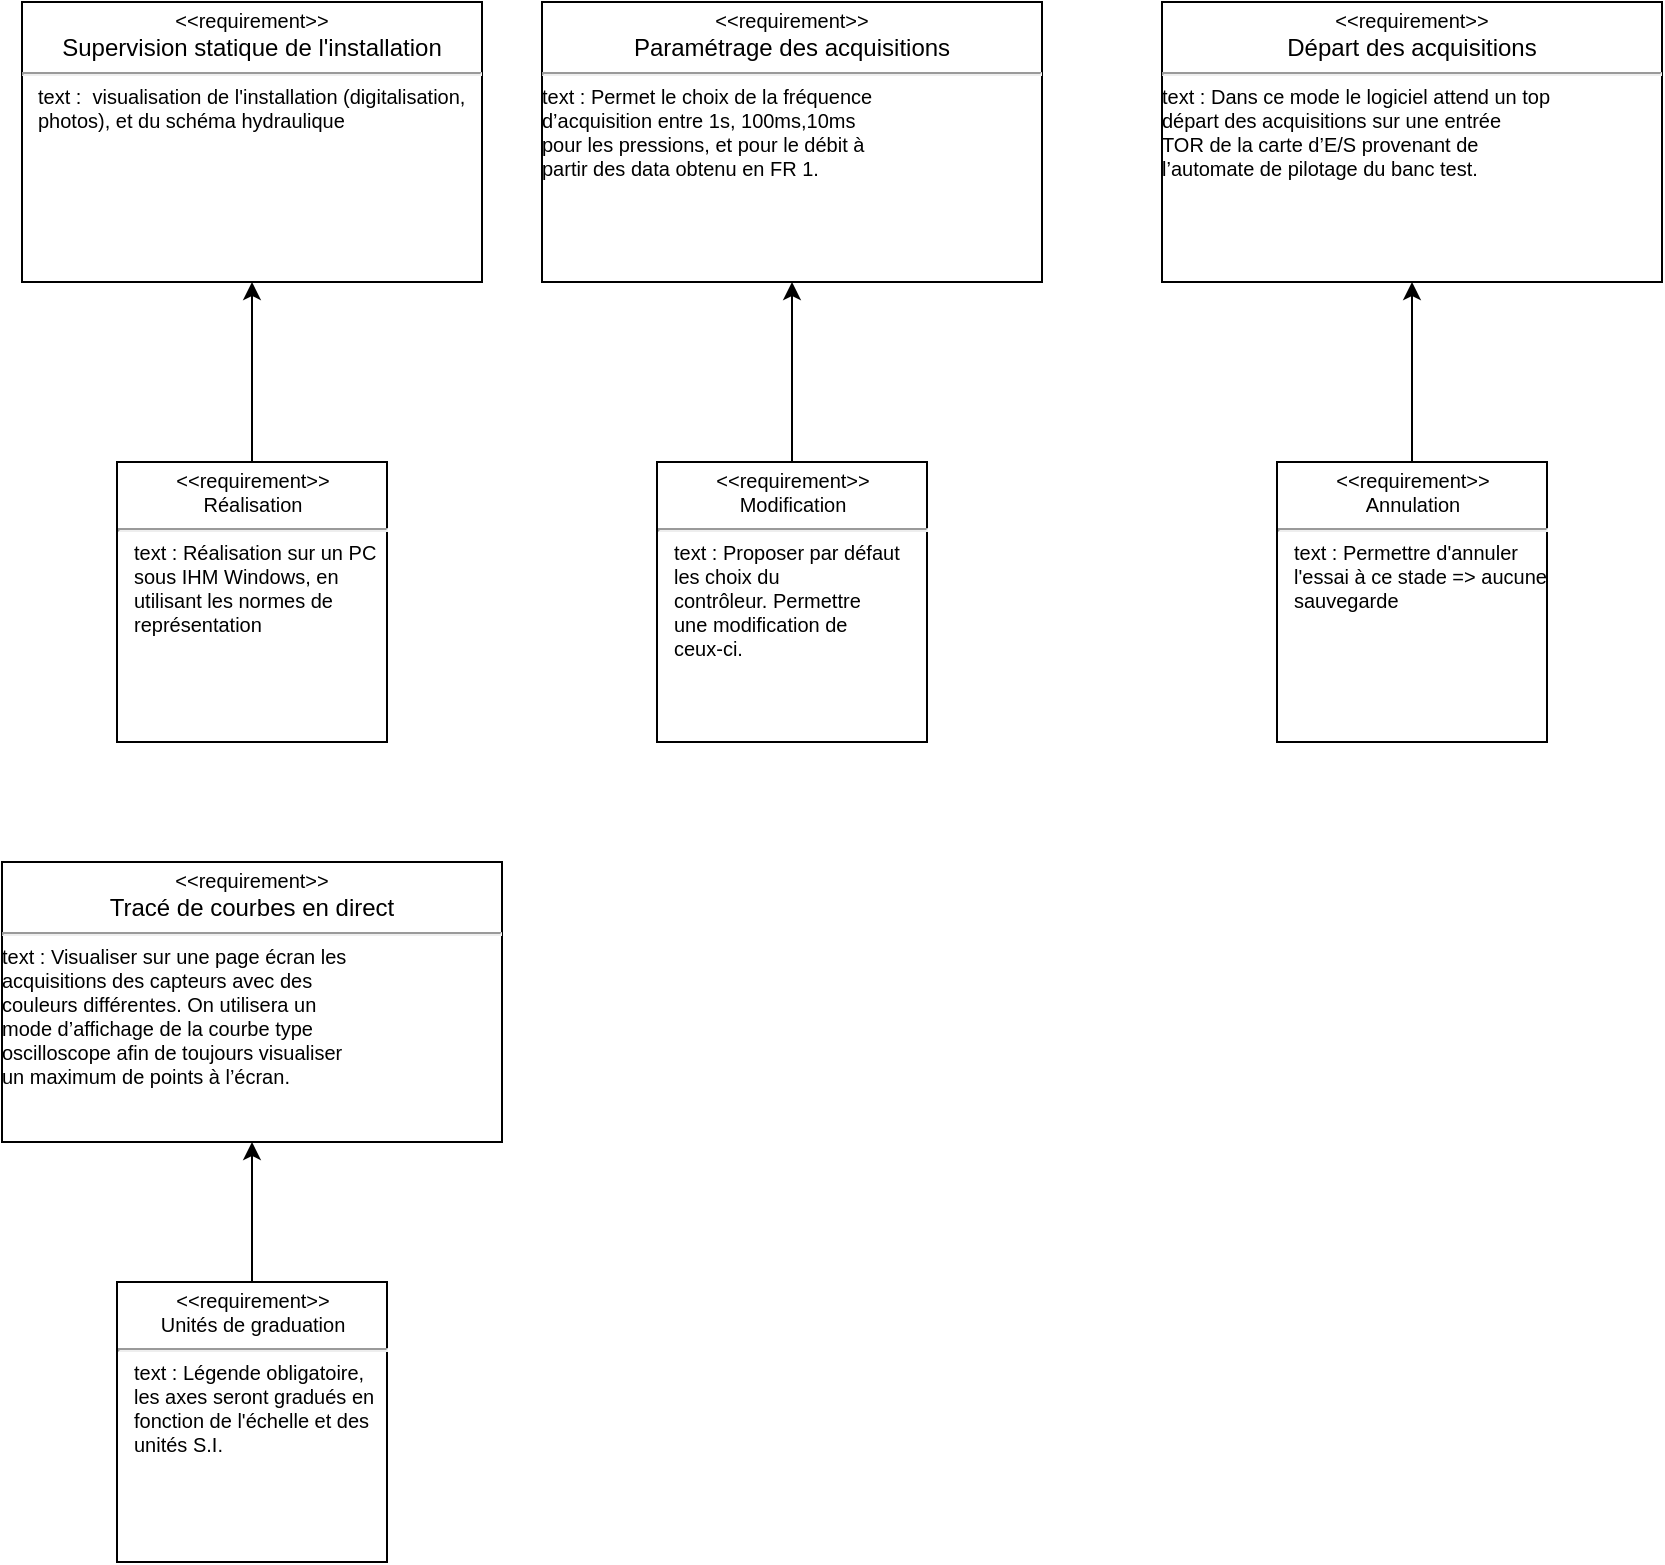 <mxfile>
    <diagram id="v-w_UyHxcoHzM-9ri4jf" name="Page-1">
        <mxGraphModel dx="471" dy="905" grid="1" gridSize="10" guides="1" tooltips="1" connect="1" arrows="1" fold="1" page="1" pageScale="1" pageWidth="1169" pageHeight="1654" math="0" shadow="0">
            <root>
                <mxCell id="0"/>
                <mxCell id="1" parent="0"/>
                <mxCell id="20" style="edgeStyle=none;html=1;fontSize=10;" edge="1" parent="1" source="12" target="19">
                    <mxGeometry relative="1" as="geometry"/>
                </mxCell>
                <mxCell id="21" value="&lt;br&gt;" style="edgeLabel;html=1;align=center;verticalAlign=middle;resizable=0;points=[];fontSize=10;" vertex="1" connectable="0" parent="20">
                    <mxGeometry x="0.109" y="-1" relative="1" as="geometry">
                        <mxPoint as="offset"/>
                    </mxGeometry>
                </mxCell>
                <mxCell id="12" value="&lt;p style=&quot;margin: 4px 0px 0px&quot;&gt;&amp;lt;&amp;lt;requirement&amp;gt;&amp;gt;&lt;br&gt;&lt;span&gt;Réalisation&lt;/span&gt;&lt;br&gt;&lt;/p&gt;&lt;hr&gt;&lt;p style=&quot;text-align: left ; margin: 0px 0px 0px 8px&quot;&gt;text :&amp;nbsp;&lt;span&gt;Réalisation sur un PC sous IHM Windows, en utilisant les normes de représentation&lt;/span&gt;&lt;/p&gt;" style="shape=rect;html=1;overflow=fill;whiteSpace=wrap;fontSize=10;align=center;" vertex="1" parent="1">
                    <mxGeometry x="127.5" y="290" width="135" height="140" as="geometry"/>
                </mxCell>
                <mxCell id="19" value="&lt;p style=&quot;margin: 0px ; margin-top: 4px ; text-align: center&quot;&gt;&amp;lt;&amp;lt;requirement&amp;gt;&amp;gt;&lt;br&gt;&lt;span style=&quot;font-size: 12px&quot;&gt;Supervision statique de l'installation&lt;/span&gt;&lt;br&gt;&lt;/p&gt;&lt;hr&gt;&lt;p style=&quot;margin: 0px ; margin-left: 8px ; text-align: left&quot;&gt;text :&amp;nbsp; visualisation de l'installation (digitalisation, photos), et du schéma hydraulique&lt;/p&gt;&lt;div style=&quot;padding: 0px ; margin: 0px&quot;&gt;&lt;br style=&quot;padding: 0px ; margin: 0px ; text-align: left&quot;&gt;&lt;/div&gt;" style="shape=rect;html=1;overflow=fill;whiteSpace=wrap;fontSize=10;" vertex="1" parent="1">
                    <mxGeometry x="80" y="60" width="230" height="140" as="geometry"/>
                </mxCell>
                <mxCell id="22" value="&lt;p style=&quot;margin: 0px ; margin-top: 4px ; text-align: center&quot;&gt;&amp;lt;&amp;lt;requirement&amp;gt;&amp;gt;&lt;br&gt;&lt;span style=&quot;font-size: 12px&quot;&gt;Paramétrage des acquisitions&lt;/span&gt;&lt;/p&gt;&lt;hr&gt;&lt;div style=&quot;padding: 0px ; margin: 0px&quot;&gt;&lt;div&gt;&lt;div style=&quot;text-align: left&quot;&gt;&lt;span&gt;text :&amp;nbsp;&lt;/span&gt;&lt;span&gt;Permet le choix de la fréquence&lt;/span&gt;&lt;/div&gt;&lt;font style=&quot;font-size: 10px&quot;&gt;&lt;div style=&quot;text-align: left&quot;&gt;&lt;span&gt;d’acquisition entre 1s, 100ms,10ms&lt;/span&gt;&lt;/div&gt;&lt;span&gt;&lt;div style=&quot;text-align: left&quot;&gt;&lt;span&gt;pour les pressions, et pour le débit à&lt;/span&gt;&lt;/div&gt;&lt;div style=&quot;text-align: left&quot;&gt;&lt;span&gt;partir des data obtenu en FR 1.&amp;nbsp;&lt;/span&gt;&lt;/div&gt;&lt;/span&gt;&lt;/font&gt;&lt;/div&gt;&lt;div style=&quot;text-align: left&quot;&gt;&lt;br&gt;&lt;/div&gt;&lt;/div&gt;" style="shape=rect;html=1;overflow=fill;whiteSpace=wrap;fontSize=10;" vertex="1" parent="1">
                    <mxGeometry x="340" y="60" width="250" height="140" as="geometry"/>
                </mxCell>
                <mxCell id="24" style="edgeStyle=none;html=1;entryX=0.5;entryY=1;entryDx=0;entryDy=0;fontSize=10;" edge="1" parent="1" source="23" target="22">
                    <mxGeometry relative="1" as="geometry"/>
                </mxCell>
                <mxCell id="23" value="&lt;p style=&quot;margin: 0px ; margin-top: 4px ; text-align: center&quot;&gt;&amp;lt;&amp;lt;requirement&amp;gt;&amp;gt;&lt;br&gt;&lt;span&gt;Modification&lt;/span&gt;&lt;br&gt;&lt;/p&gt;&lt;hr&gt;&lt;p style=&quot;text-align: left ; margin: 0px 0px 0px 8px&quot;&gt;text :&amp;nbsp;&lt;span style=&quot;text-align: center&quot;&gt;&lt;font style=&quot;font-size: 10px&quot;&gt;Proposer par défaut&lt;br/&gt;les choix du&lt;br/&gt;contrôleur. Permettre&lt;br/&gt;une modification de&lt;br/&gt;ceux-ci.&lt;/font&gt;&lt;/span&gt;&lt;/p&gt;&lt;br/&gt;&#9;&#9;&lt;br/&gt;&#9;&lt;br/&gt;&#9;&lt;br/&gt;&#9;&#9;" style="shape=rect;html=1;overflow=fill;whiteSpace=wrap;fontSize=10;" vertex="1" parent="1">
                    <mxGeometry x="397.5" y="290" width="135" height="140" as="geometry"/>
                </mxCell>
                <mxCell id="27" value="&lt;p style=&quot;margin: 0px ; margin-top: 4px ; text-align: center&quot;&gt;&amp;lt;&amp;lt;requirement&amp;gt;&amp;gt;&lt;br&gt;&lt;span style=&quot;font-size: 12px&quot;&gt;Départ des acquisitions&lt;/span&gt;&lt;/p&gt;&lt;hr&gt;&lt;div style=&quot;padding: 0px ; margin: 0px&quot;&gt;&lt;div&gt;&lt;div style=&quot;text-align: left&quot;&gt;text :&lt;font style=&quot;font-size: 10px&quot;&gt;&lt;font&gt;&amp;nbsp;&lt;/font&gt;&lt;span style=&quot;text-align: center&quot;&gt;Dans ce mode le logiciel attend un top&lt;br/&gt;départ des acquisitions sur une entrée&lt;br/&gt;&lt;/span&gt;&lt;span style=&quot;text-align: center&quot;&gt;TOR de la carte d’E/S provenant de&lt;br/&gt;l’automate de pilotage du banc test.&lt;/span&gt;&lt;/font&gt;&lt;/div&gt;&lt;br/&gt;&#9;&#9;&lt;br/&gt;&#9;&lt;br/&gt;&#9;&lt;br/&gt;&#9;&#9;&lt;/div&gt;&lt;div style=&quot;text-align: left&quot;&gt;&lt;br&gt;&lt;/div&gt;&lt;/div&gt;" style="shape=rect;html=1;overflow=fill;whiteSpace=wrap;fontSize=10;" vertex="1" parent="1">
                    <mxGeometry x="650" y="60" width="250" height="140" as="geometry"/>
                </mxCell>
                <mxCell id="29" style="edgeStyle=none;html=1;exitX=0.5;exitY=0;exitDx=0;exitDy=0;entryX=0.5;entryY=1;entryDx=0;entryDy=0;fontSize=10;" edge="1" parent="1" source="28" target="27">
                    <mxGeometry relative="1" as="geometry"/>
                </mxCell>
                <mxCell id="28" value="&lt;p style=&quot;margin: 0px ; margin-top: 4px ; text-align: center&quot;&gt;&amp;lt;&amp;lt;requirement&amp;gt;&amp;gt;&lt;br&gt;&lt;span&gt;Annulation&lt;/span&gt;&lt;br&gt;&lt;/p&gt;&lt;hr&gt;&lt;p style=&quot;text-align: left ; margin: 0px 0px 0px 8px&quot;&gt;text :&amp;nbsp;&lt;span style=&quot;text-align: center&quot;&gt;&lt;font style=&quot;font-size: 10px&quot;&gt;Permettre d'annuler l'essai à ce stade =&amp;gt; aucune sauvegarde&lt;br&gt;&lt;/font&gt;&lt;/span&gt;&lt;/p&gt;&lt;br&gt;&#9;&#9;&lt;br&gt;&#9;&lt;br&gt;&#9;&lt;br&gt;&#9;&#9;" style="shape=rect;html=1;overflow=fill;whiteSpace=wrap;fontSize=10;" vertex="1" parent="1">
                    <mxGeometry x="707.5" y="290" width="135" height="140" as="geometry"/>
                </mxCell>
                <mxCell id="30" value="&lt;p style=&quot;margin: 0px ; margin-top: 4px ; text-align: center&quot;&gt;&amp;lt;&amp;lt;requirement&amp;gt;&amp;gt;&lt;br&gt;&lt;span style=&quot;font-size: 12px&quot;&gt;Tracé de courbes en direct&lt;/span&gt;&lt;/p&gt;&lt;hr&gt;&lt;div style=&quot;padding: 0px ; margin: 0px&quot;&gt;&lt;div&gt;&lt;div style=&quot;text-align: left&quot;&gt;text :&lt;font&gt;&lt;font style=&quot;font-size: 10px&quot;&gt;&amp;nbsp;&lt;/font&gt;&lt;font style=&quot;font-size: 10px&quot;&gt;&lt;span&gt;Visualiser sur une page écran les&lt;br/&gt;acquisitions des capteurs avec des&lt;br/&gt;couleurs différentes. On utilisera un&lt;br/&gt;&lt;/span&gt;&lt;span&gt;mode d’affichage de la courbe type&lt;br/&gt;&lt;/span&gt;&lt;span&gt;oscilloscope afin de toujours visualiser&lt;br/&gt;&lt;/span&gt;&lt;span&gt;un maximum de points à l’écran&lt;/span&gt;&lt;span style=&quot;text-align: center&quot;&gt;.&lt;/span&gt;&lt;/font&gt;&lt;/font&gt;&lt;/div&gt;&lt;br&gt;&#9;&#9;&lt;br&gt;&#9;&lt;br&gt;&#9;&lt;br&gt;&#9;&#9;&lt;/div&gt;&lt;div style=&quot;text-align: left&quot;&gt;&lt;br&gt;&lt;/div&gt;&lt;/div&gt;" style="shape=rect;html=1;overflow=fill;whiteSpace=wrap;fontSize=10;" vertex="1" parent="1">
                    <mxGeometry x="70" y="490" width="250" height="140" as="geometry"/>
                </mxCell>
                <mxCell id="32" style="edgeStyle=none;html=1;entryX=0.5;entryY=1;entryDx=0;entryDy=0;fontSize=10;" edge="1" parent="1" source="31" target="30">
                    <mxGeometry relative="1" as="geometry"/>
                </mxCell>
                <mxCell id="31" value="&lt;p style=&quot;margin: 4px 0px 0px&quot;&gt;&amp;lt;&amp;lt;requirement&amp;gt;&amp;gt;&lt;br&gt;&lt;span&gt;Unités de graduation&lt;/span&gt;&lt;br&gt;&lt;/p&gt;&lt;hr&gt;&lt;p style=&quot;text-align: left ; margin: 0px 0px 0px 8px&quot;&gt;text :&amp;nbsp;&lt;span&gt;Légende obligatoire, les axes seront gradués en fonction de l'échelle et des unités S.I.&lt;/span&gt;&lt;/p&gt;" style="shape=rect;html=1;overflow=fill;whiteSpace=wrap;fontSize=10;align=center;" vertex="1" parent="1">
                    <mxGeometry x="127.5" y="700" width="135" height="140" as="geometry"/>
                </mxCell>
            </root>
        </mxGraphModel>
    </diagram>
</mxfile>